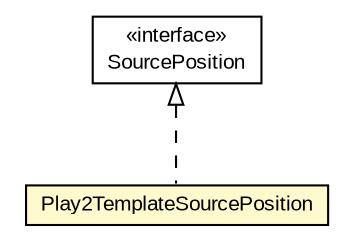 #!/usr/local/bin/dot
#
# Class diagram 
# Generated by UMLGraph version R5_6-24-gf6e263 (http://www.umlgraph.org/)
#

digraph G {
	edge [fontname="arial",fontsize=10,labelfontname="arial",labelfontsize=10];
	node [fontname="arial",fontsize=10,shape=plaintext];
	nodesep=0.25;
	ranksep=0.5;
	// com.google.code.play2.spm.template.Play2TemplateSourcePosition
	c56 [label=<<table title="com.google.code.play2.spm.template.Play2TemplateSourcePosition" border="0" cellborder="1" cellspacing="0" cellpadding="2" port="p" bgcolor="lemonChiffon" href="./Play2TemplateSourcePosition.html">
		<tr><td><table border="0" cellspacing="0" cellpadding="1">
<tr><td align="center" balign="center"> Play2TemplateSourcePosition </td></tr>
		</table></td></tr>
		</table>>, URL="./Play2TemplateSourcePosition.html", fontname="arial", fontcolor="black", fontsize=10.0];
	//com.google.code.play2.spm.template.Play2TemplateSourcePosition implements com.google.code.sbt.compiler.api.SourcePosition
	c58:p -> c56:p [dir=back,arrowtail=empty,style=dashed];
	// com.google.code.sbt.compiler.api.SourcePosition
	c58 [label=<<table title="com.google.code.sbt.compiler.api.SourcePosition" border="0" cellborder="1" cellspacing="0" cellpadding="2" port="p">
		<tr><td><table border="0" cellspacing="0" cellpadding="1">
<tr><td align="center" balign="center"> &#171;interface&#187; </td></tr>
<tr><td align="center" balign="center"> SourcePosition </td></tr>
		</table></td></tr>
		</table>>, URL="null", fontname="arial", fontcolor="black", fontsize=10.0];
}

